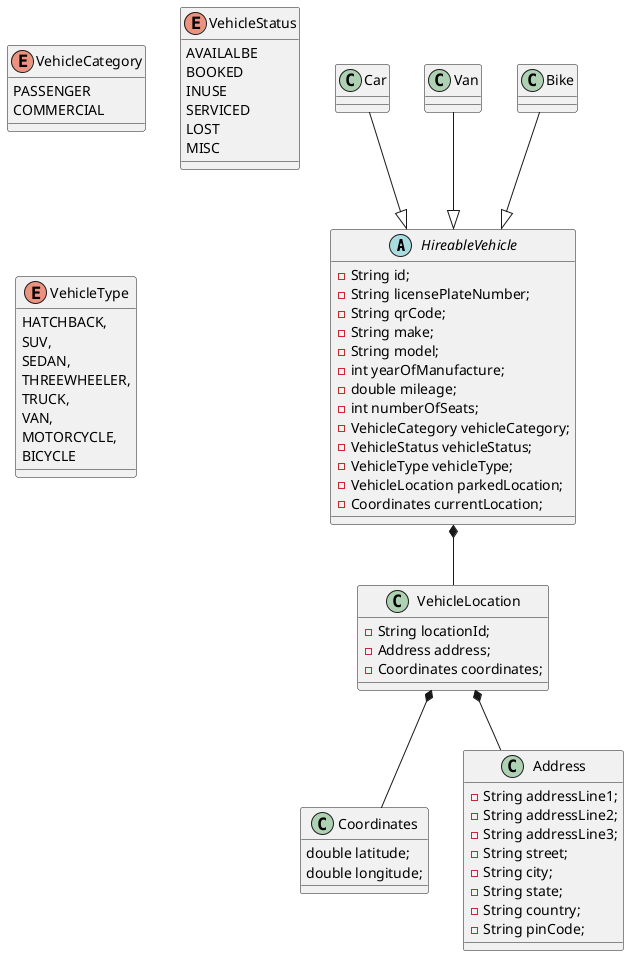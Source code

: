 @startuml

abstract class HireableVehicle {
    - String id;
    - String licensePlateNumber;
    - String qrCode;
    - String make;
    - String model;
    - int yearOfManufacture;
    - double mileage;
    - int numberOfSeats;
    - VehicleCategory vehicleCategory;
    - VehicleStatus vehicleStatus;
    - VehicleType vehicleType;
    - VehicleLocation parkedLocation;
    - Coordinates currentLocation;
}

Car --|> HireableVehicle
Van --|> HireableVehicle
Bike --|> HireableVehicle

HireableVehicle *-- VehicleLocation
VehicleLocation *-- Coordinates
VehicleLocation *-- Address
class Car {
}
class Van{
}
class Bike {
}

class VehicleLocation {
    - String locationId;
    - Address address;
    - Coordinates coordinates;
}

class Coordinates {
double latitude;
double longitude;
}
enum VehicleCategory {
    PASSENGER
    COMMERCIAL
}

class Address {
-String addressLine1;
-String addressLine2;
-String addressLine3;
-String street;
-String city;
-String state;
-String country;
-String pinCode;
}

enum VehicleStatus {
    AVAILALBE
    BOOKED
    INUSE
    SERVICED
    LOST
    MISC
}

enum VehicleType {
    HATCHBACK,
    SUV,
    SEDAN,
    THREEWHEELER,
    TRUCK,
    VAN,
    MOTORCYCLE,
    BICYCLE
}
@enduml